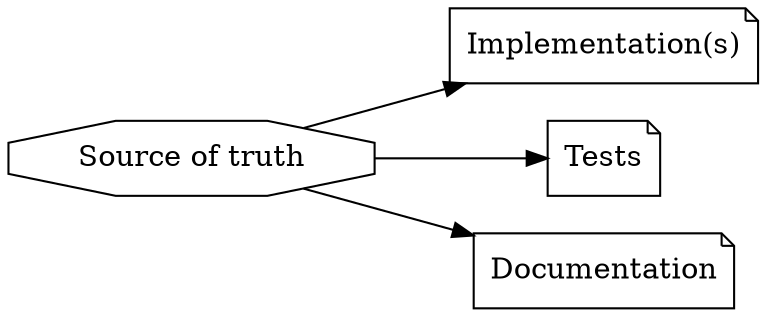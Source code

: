 digraph truth {
  rankdir = LR;
  source [ label = "Source of truth", shape = octagon ];

  impls [ label = "Implementation(s)", shape = note ];
  tests [ label = "Tests", shape = note ];
  docs [ label = "Documentation", shape = note ];

  source -> impls
  source -> tests
  source -> docs
}

